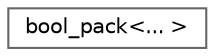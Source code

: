 digraph "Graphical Class Hierarchy"
{
 // INTERACTIVE_SVG=YES
 // LATEX_PDF_SIZE
  bgcolor="transparent";
  edge [fontname=Helvetica,fontsize=10,labelfontname=Helvetica,labelfontsize=10];
  node [fontname=Helvetica,fontsize=10,shape=box,height=0.2,width=0.4];
  rankdir="LR";
  Node0 [id="Node000000",label="bool_pack\<... \>",height=0.2,width=0.4,color="grey40", fillcolor="white", style="filled",URL="$d6/de5/structbool__pack.html",tooltip="bool pack:"];
}
